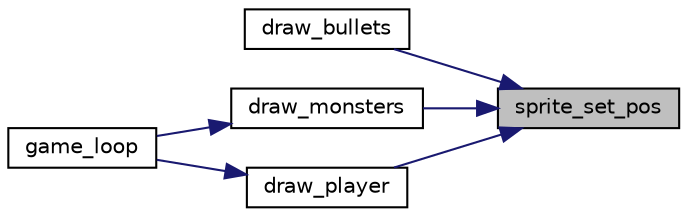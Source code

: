 digraph "sprite_set_pos"
{
 // LATEX_PDF_SIZE
  edge [fontname="Helvetica",fontsize="10",labelfontname="Helvetica",labelfontsize="10"];
  node [fontname="Helvetica",fontsize="10",shape=record];
  rankdir="RL";
  Node1 [label="sprite_set_pos",height=0.2,width=0.4,color="black", fillcolor="grey75", style="filled", fontcolor="black",tooltip=" "];
  Node1 -> Node2 [dir="back",color="midnightblue",fontsize="10",style="solid",fontname="Helvetica"];
  Node2 [label="draw_bullets",height=0.2,width=0.4,color="black", fillcolor="white", style="filled",URL="$elements_8c.html#a284ddfc73c5ee0be160e0bb766d231e4",tooltip=" "];
  Node1 -> Node3 [dir="back",color="midnightblue",fontsize="10",style="solid",fontname="Helvetica"];
  Node3 [label="draw_monsters",height=0.2,width=0.4,color="black", fillcolor="white", style="filled",URL="$elements_8c.html#ac9400e53b03f0a41c76afc7af50e57ad",tooltip=" "];
  Node3 -> Node4 [dir="back",color="midnightblue",fontsize="10",style="solid",fontname="Helvetica"];
  Node4 [label="game_loop",height=0.2,width=0.4,color="black", fillcolor="white", style="filled",URL="$game_8c.html#a649a26d3c9953d9f2af863e859e0c40d",tooltip=" "];
  Node1 -> Node5 [dir="back",color="midnightblue",fontsize="10",style="solid",fontname="Helvetica"];
  Node5 [label="draw_player",height=0.2,width=0.4,color="black", fillcolor="white", style="filled",URL="$elements_8c.html#abd47ce64b64a5dcb39f1129a92eaad3b",tooltip=" "];
  Node5 -> Node4 [dir="back",color="midnightblue",fontsize="10",style="solid",fontname="Helvetica"];
}
